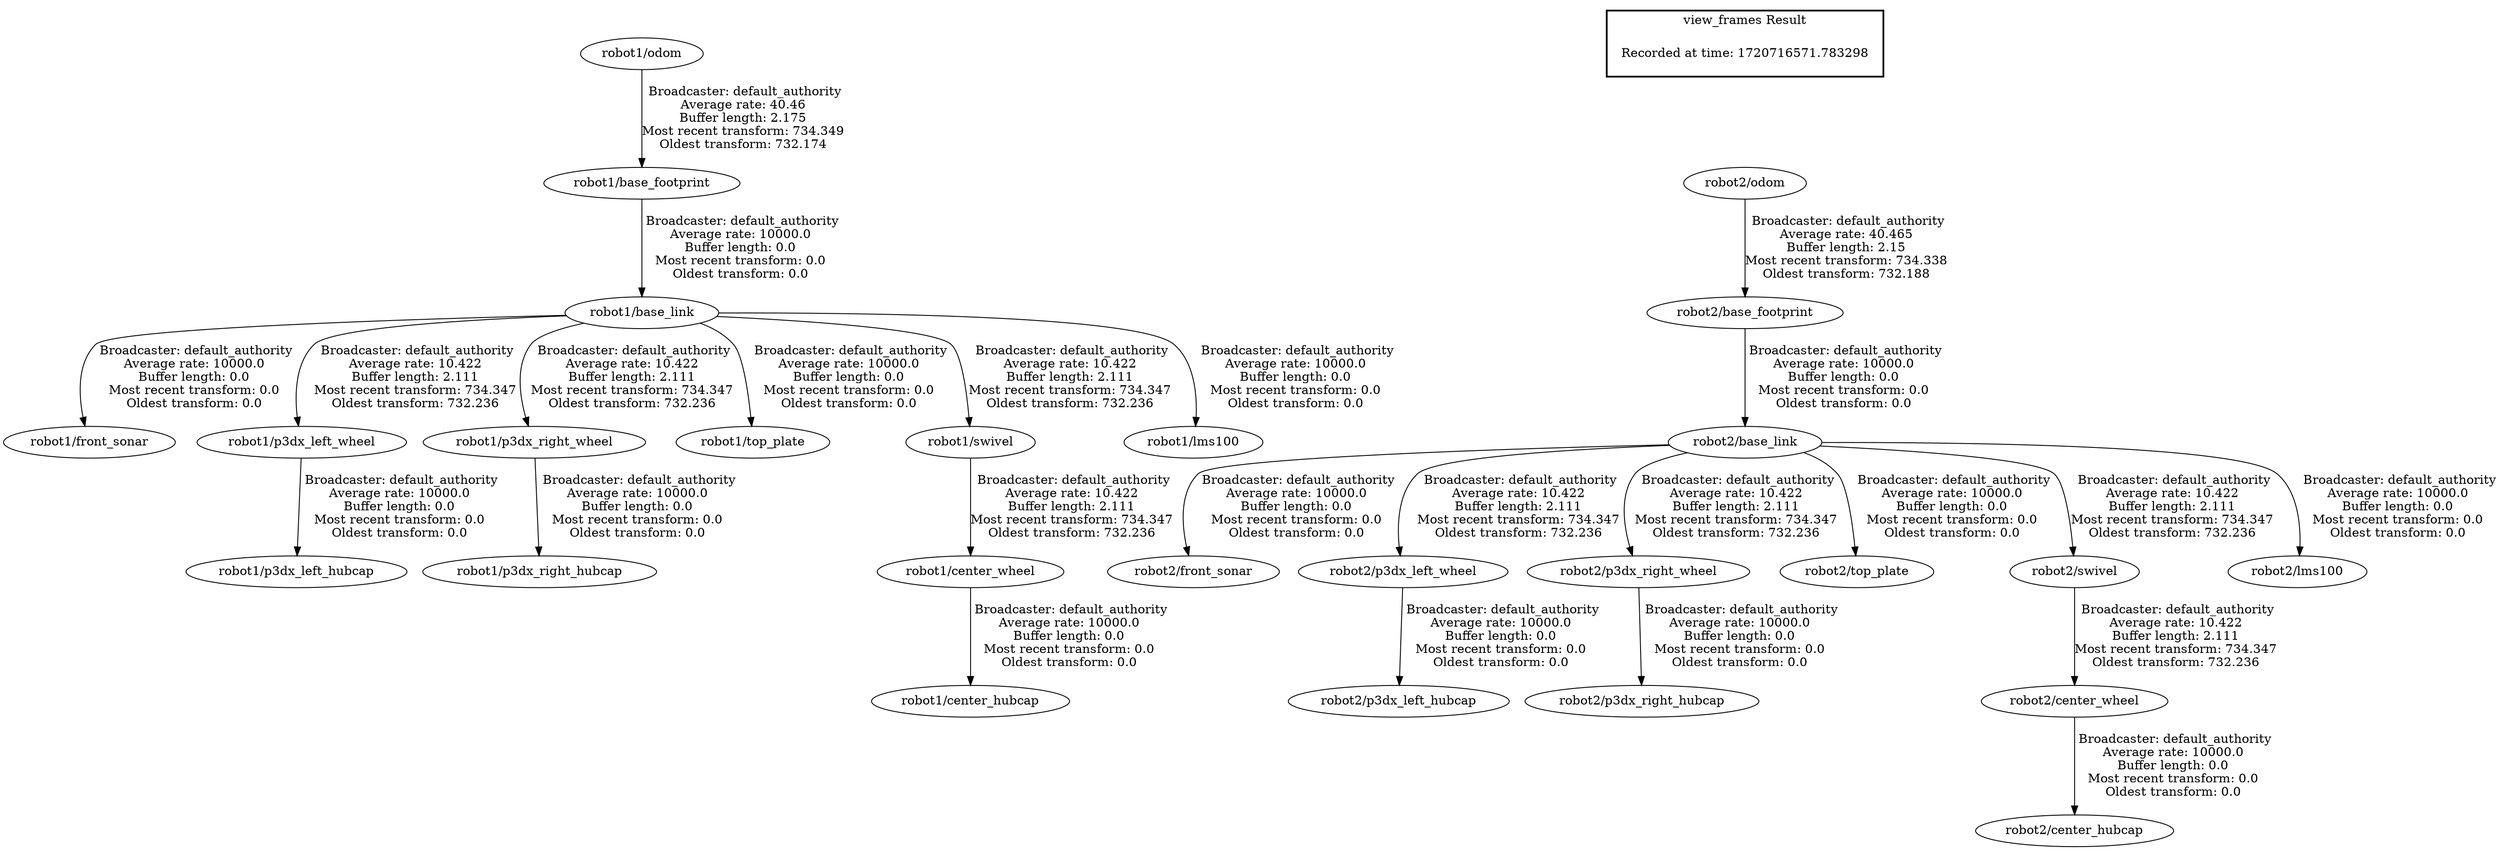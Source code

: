 digraph G {
"robot1/odom" -> "robot1/base_footprint"[label=" Broadcaster: default_authority\nAverage rate: 40.46\nBuffer length: 2.175\nMost recent transform: 734.349\nOldest transform: 732.174\n"];
"robot2/base_link" -> "robot2/front_sonar"[label=" Broadcaster: default_authority\nAverage rate: 10000.0\nBuffer length: 0.0\nMost recent transform: 0.0\nOldest transform: 0.0\n"];
"robot2/base_footprint" -> "robot2/base_link"[label=" Broadcaster: default_authority\nAverage rate: 10000.0\nBuffer length: 0.0\nMost recent transform: 0.0\nOldest transform: 0.0\n"];
"robot2/odom" -> "robot2/base_footprint"[label=" Broadcaster: default_authority\nAverage rate: 40.465\nBuffer length: 2.15\nMost recent transform: 734.338\nOldest transform: 732.188\n"];
"robot2/p3dx_left_wheel" -> "robot2/p3dx_left_hubcap"[label=" Broadcaster: default_authority\nAverage rate: 10000.0\nBuffer length: 0.0\nMost recent transform: 0.0\nOldest transform: 0.0\n"];
"robot2/base_link" -> "robot2/p3dx_left_wheel"[label=" Broadcaster: default_authority\nAverage rate: 10.422\nBuffer length: 2.111\nMost recent transform: 734.347\nOldest transform: 732.236\n"];
"robot2/p3dx_right_wheel" -> "robot2/p3dx_right_hubcap"[label=" Broadcaster: default_authority\nAverage rate: 10000.0\nBuffer length: 0.0\nMost recent transform: 0.0\nOldest transform: 0.0\n"];
"robot2/base_link" -> "robot2/p3dx_right_wheel"[label=" Broadcaster: default_authority\nAverage rate: 10.422\nBuffer length: 2.111\nMost recent transform: 734.347\nOldest transform: 732.236\n"];
"robot2/base_link" -> "robot2/top_plate"[label=" Broadcaster: default_authority\nAverage rate: 10000.0\nBuffer length: 0.0\nMost recent transform: 0.0\nOldest transform: 0.0\n"];
"robot2/center_wheel" -> "robot2/center_hubcap"[label=" Broadcaster: default_authority\nAverage rate: 10000.0\nBuffer length: 0.0\nMost recent transform: 0.0\nOldest transform: 0.0\n"];
"robot2/swivel" -> "robot2/center_wheel"[label=" Broadcaster: default_authority\nAverage rate: 10.422\nBuffer length: 2.111\nMost recent transform: 734.347\nOldest transform: 732.236\n"];
"robot2/base_link" -> "robot2/lms100"[label=" Broadcaster: default_authority\nAverage rate: 10000.0\nBuffer length: 0.0\nMost recent transform: 0.0\nOldest transform: 0.0\n"];
"robot1/base_link" -> "robot1/front_sonar"[label=" Broadcaster: default_authority\nAverage rate: 10000.0\nBuffer length: 0.0\nMost recent transform: 0.0\nOldest transform: 0.0\n"];
"robot1/base_footprint" -> "robot1/base_link"[label=" Broadcaster: default_authority\nAverage rate: 10000.0\nBuffer length: 0.0\nMost recent transform: 0.0\nOldest transform: 0.0\n"];
"robot1/p3dx_left_wheel" -> "robot1/p3dx_left_hubcap"[label=" Broadcaster: default_authority\nAverage rate: 10000.0\nBuffer length: 0.0\nMost recent transform: 0.0\nOldest transform: 0.0\n"];
"robot1/base_link" -> "robot1/p3dx_left_wheel"[label=" Broadcaster: default_authority\nAverage rate: 10.422\nBuffer length: 2.111\nMost recent transform: 734.347\nOldest transform: 732.236\n"];
"robot1/p3dx_right_wheel" -> "robot1/p3dx_right_hubcap"[label=" Broadcaster: default_authority\nAverage rate: 10000.0\nBuffer length: 0.0\nMost recent transform: 0.0\nOldest transform: 0.0\n"];
"robot1/base_link" -> "robot1/p3dx_right_wheel"[label=" Broadcaster: default_authority\nAverage rate: 10.422\nBuffer length: 2.111\nMost recent transform: 734.347\nOldest transform: 732.236\n"];
"robot1/base_link" -> "robot1/top_plate"[label=" Broadcaster: default_authority\nAverage rate: 10000.0\nBuffer length: 0.0\nMost recent transform: 0.0\nOldest transform: 0.0\n"];
"robot1/center_wheel" -> "robot1/center_hubcap"[label=" Broadcaster: default_authority\nAverage rate: 10000.0\nBuffer length: 0.0\nMost recent transform: 0.0\nOldest transform: 0.0\n"];
"robot1/swivel" -> "robot1/center_wheel"[label=" Broadcaster: default_authority\nAverage rate: 10.422\nBuffer length: 2.111\nMost recent transform: 734.347\nOldest transform: 732.236\n"];
"robot1/base_link" -> "robot1/lms100"[label=" Broadcaster: default_authority\nAverage rate: 10000.0\nBuffer length: 0.0\nMost recent transform: 0.0\nOldest transform: 0.0\n"];
"robot1/base_link" -> "robot1/swivel"[label=" Broadcaster: default_authority\nAverage rate: 10.422\nBuffer length: 2.111\nMost recent transform: 734.347\nOldest transform: 732.236\n"];
"robot2/base_link" -> "robot2/swivel"[label=" Broadcaster: default_authority\nAverage rate: 10.422\nBuffer length: 2.111\nMost recent transform: 734.347\nOldest transform: 732.236\n"];
edge [style=invis];
 subgraph cluster_legend { style=bold; color=black; label ="view_frames Result";
"Recorded at time: 1720716571.783298"[ shape=plaintext ] ;
}->"robot2/odom";
}